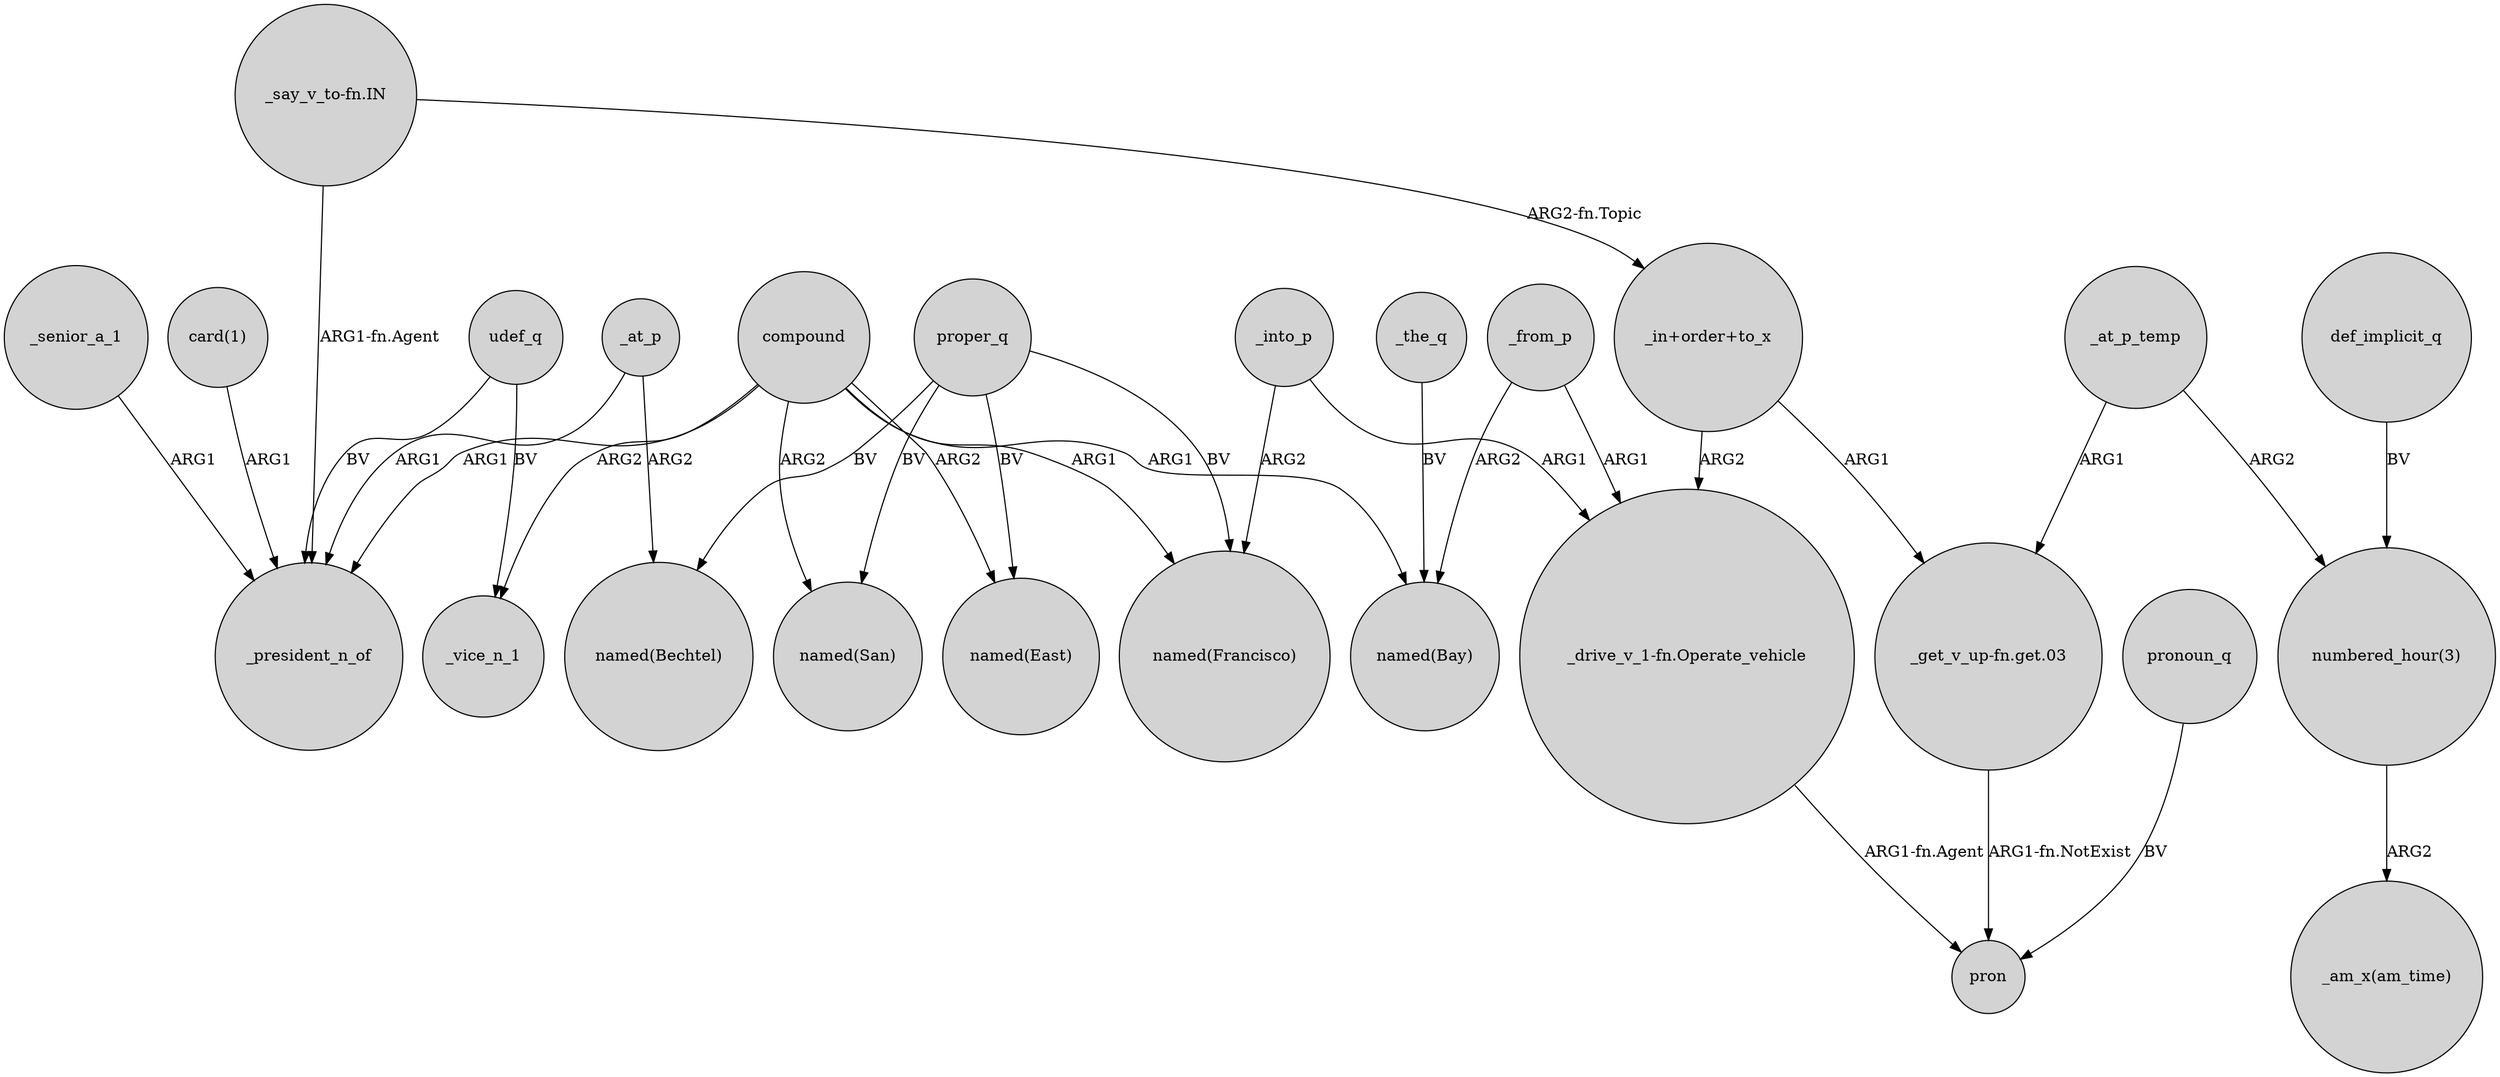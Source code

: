digraph {
	node [shape=circle style=filled]
	compound -> _vice_n_1 [label=ARG2]
	"_drive_v_1-fn.Operate_vehicle" -> pron [label="ARG1-fn.Agent"]
	proper_q -> "named(Francisco)" [label=BV]
	compound -> "named(San)" [label=ARG2]
	"_say_v_to-fn.IN" -> _president_n_of [label="ARG1-fn.Agent"]
	"_in+order+to_x" -> "_get_v_up-fn.get.03" [label=ARG1]
	_into_p -> "named(Francisco)" [label=ARG2]
	_senior_a_1 -> _president_n_of [label=ARG1]
	"_in+order+to_x" -> "_drive_v_1-fn.Operate_vehicle" [label=ARG2]
	udef_q -> _vice_n_1 [label=BV]
	"_say_v_to-fn.IN" -> "_in+order+to_x" [label="ARG2-fn.Topic"]
	pronoun_q -> pron [label=BV]
	_into_p -> "_drive_v_1-fn.Operate_vehicle" [label=ARG1]
	_at_p_temp -> "_get_v_up-fn.get.03" [label=ARG1]
	_the_q -> "named(Bay)" [label=BV]
	compound -> _president_n_of [label=ARG1]
	udef_q -> _president_n_of [label=BV]
	proper_q -> "named(Bechtel)" [label=BV]
	_at_p -> _president_n_of [label=ARG1]
	compound -> "named(Francisco)" [label=ARG1]
	"card(1)" -> _president_n_of [label=ARG1]
	_at_p_temp -> "numbered_hour(3)" [label=ARG2]
	"numbered_hour(3)" -> "_am_x(am_time)" [label=ARG2]
	_from_p -> "_drive_v_1-fn.Operate_vehicle" [label=ARG1]
	def_implicit_q -> "numbered_hour(3)" [label=BV]
	compound -> "named(Bay)" [label=ARG1]
	"_get_v_up-fn.get.03" -> pron [label="ARG1-fn.NotExist"]
	_from_p -> "named(Bay)" [label=ARG2]
	proper_q -> "named(San)" [label=BV]
	_at_p -> "named(Bechtel)" [label=ARG2]
	proper_q -> "named(East)" [label=BV]
	compound -> "named(East)" [label=ARG2]
}
